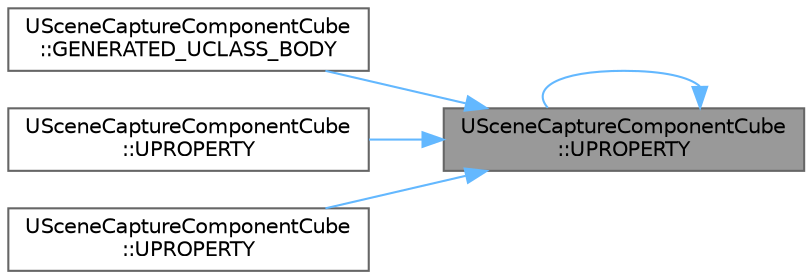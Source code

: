digraph "USceneCaptureComponentCube::UPROPERTY"
{
 // INTERACTIVE_SVG=YES
 // LATEX_PDF_SIZE
  bgcolor="transparent";
  edge [fontname=Helvetica,fontsize=10,labelfontname=Helvetica,labelfontsize=10];
  node [fontname=Helvetica,fontsize=10,shape=box,height=0.2,width=0.4];
  rankdir="RL";
  Node1 [id="Node000001",label="USceneCaptureComponentCube\l::UPROPERTY",height=0.2,width=0.4,color="gray40", fillcolor="grey60", style="filled", fontcolor="black",tooltip="Preserve the rotation of the actor when updating the capture."];
  Node1 -> Node2 [id="edge1_Node000001_Node000002",dir="back",color="steelblue1",style="solid",tooltip=" "];
  Node2 [id="Node000002",label="USceneCaptureComponentCube\l::GENERATED_UCLASS_BODY",height=0.2,width=0.4,color="grey40", fillcolor="white", style="filled",URL="$dc/d20/classUSceneCaptureComponentCube.html#ac3ee231c28834dfa69e9a360ae7b8ef4",tooltip="Temporary render target that can be used by the editor."];
  Node1 -> Node1 [id="edge2_Node000001_Node000001",dir="back",color="steelblue1",style="solid",tooltip=" "];
  Node1 -> Node3 [id="edge3_Node000001_Node000003",dir="back",color="steelblue1",style="solid",tooltip=" "];
  Node3 [id="Node000003",label="USceneCaptureComponentCube\l::UPROPERTY",height=0.2,width=0.4,color="grey40", fillcolor="white", style="filled",URL="$dc/d20/classUSceneCaptureComponentCube.html#af2b88c4972deeb75729e3b7d6f40e79e",tooltip="Range (0.0, 1.0) where 0 indicates no effect, 1 indicates full effect."];
  Node1 -> Node4 [id="edge4_Node000001_Node000004",dir="back",color="steelblue1",style="solid",tooltip=" "];
  Node4 [id="Node000004",label="USceneCaptureComponentCube\l::UPROPERTY",height=0.2,width=0.4,color="grey40", fillcolor="white", style="filled",URL="$dc/d20/classUSceneCaptureComponentCube.html#ac440d1d865b48c943fd50fbac8479666",tooltip=" "];
}

